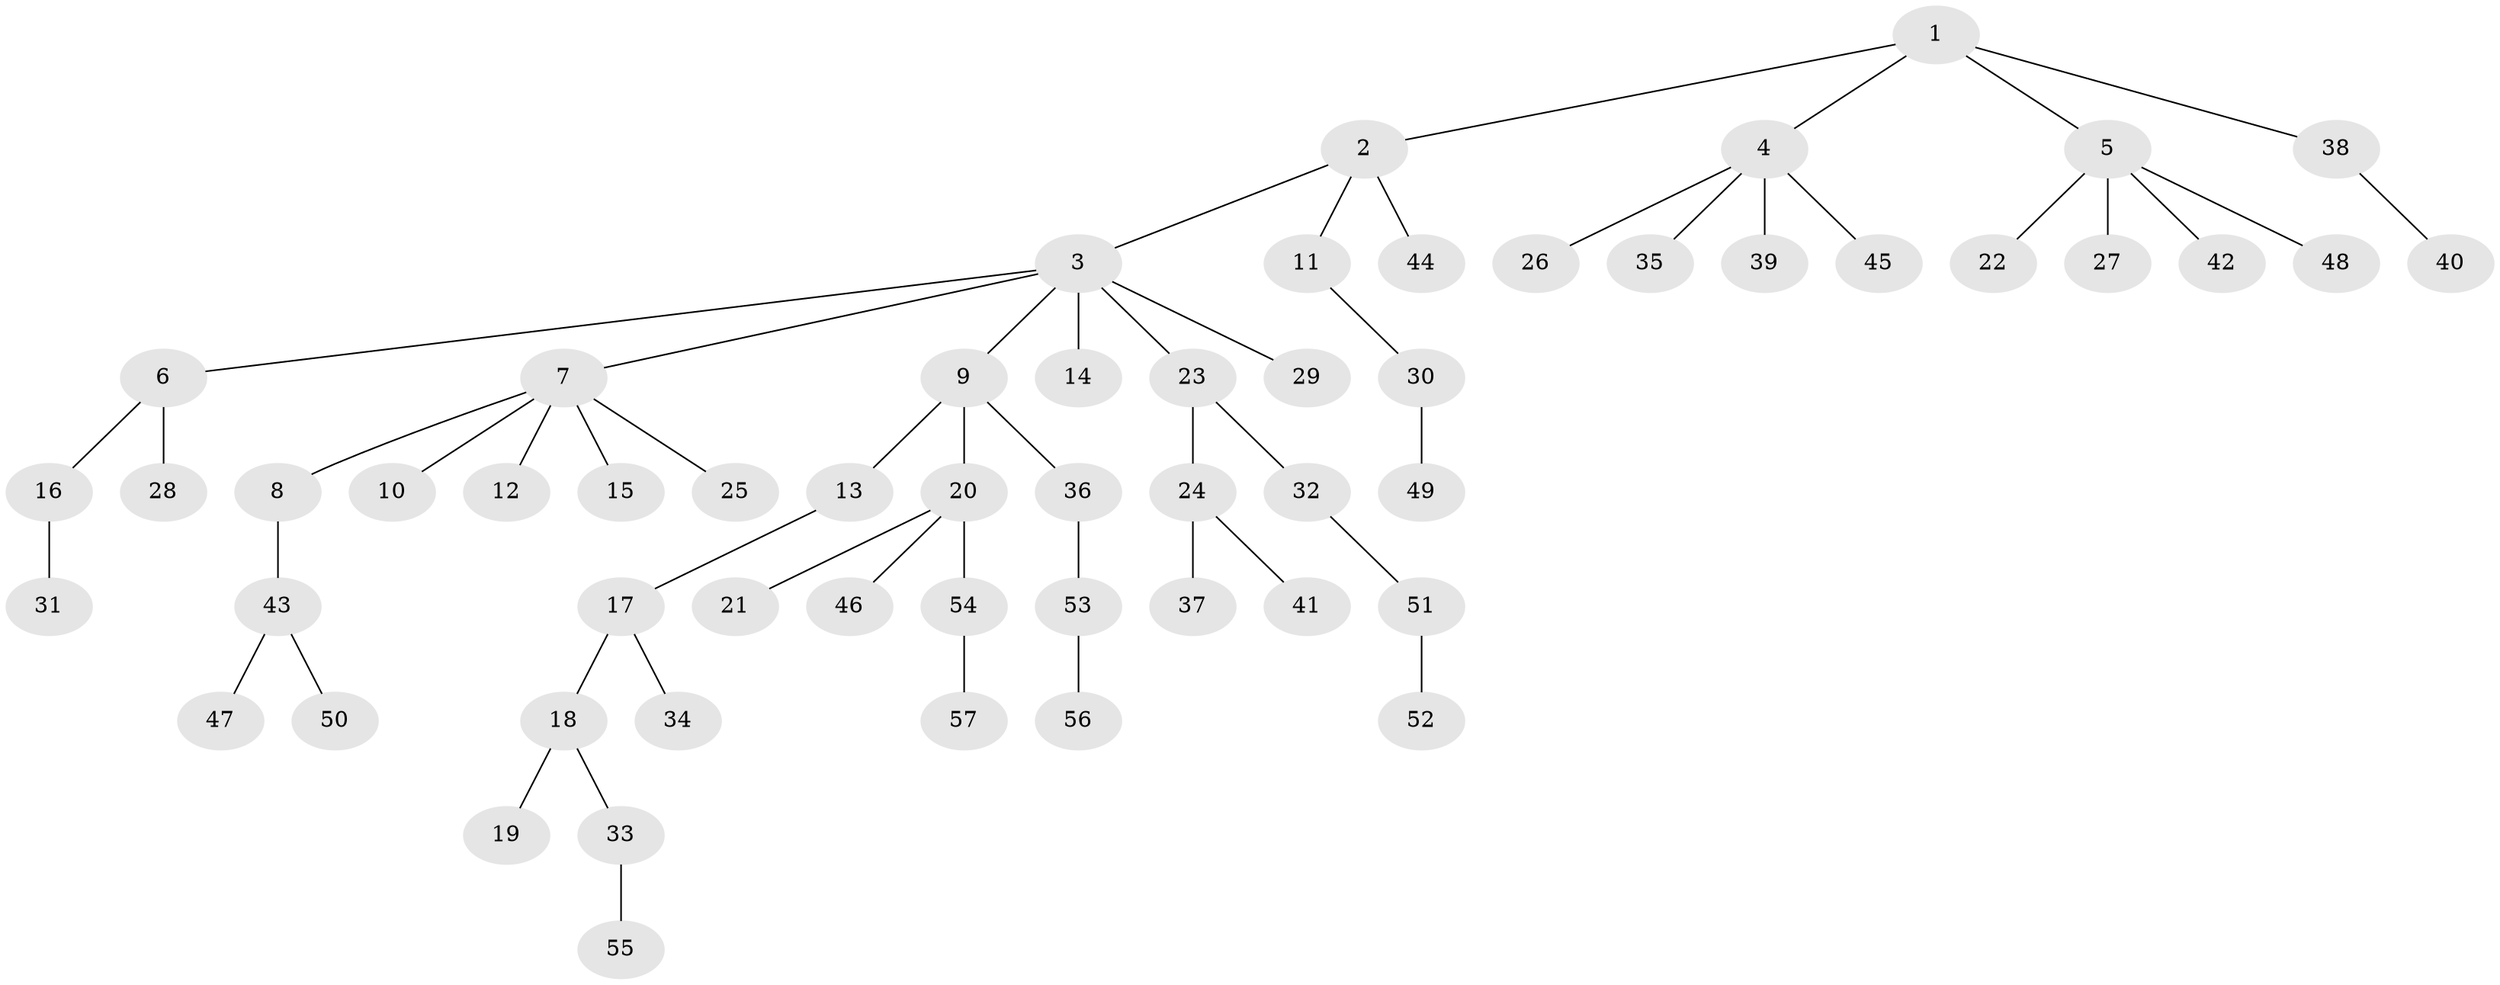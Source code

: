 // original degree distribution, {4: 0.0625, 5: 0.0375, 8: 0.0125, 6: 0.0125, 3: 0.0875, 7: 0.0125, 2: 0.2375, 1: 0.5375}
// Generated by graph-tools (version 1.1) at 2025/51/03/04/25 22:51:58]
// undirected, 57 vertices, 56 edges
graph export_dot {
  node [color=gray90,style=filled];
  1;
  2;
  3;
  4;
  5;
  6;
  7;
  8;
  9;
  10;
  11;
  12;
  13;
  14;
  15;
  16;
  17;
  18;
  19;
  20;
  21;
  22;
  23;
  24;
  25;
  26;
  27;
  28;
  29;
  30;
  31;
  32;
  33;
  34;
  35;
  36;
  37;
  38;
  39;
  40;
  41;
  42;
  43;
  44;
  45;
  46;
  47;
  48;
  49;
  50;
  51;
  52;
  53;
  54;
  55;
  56;
  57;
  1 -- 2 [weight=1.0];
  1 -- 4 [weight=1.0];
  1 -- 5 [weight=1.0];
  1 -- 38 [weight=1.0];
  2 -- 3 [weight=1.0];
  2 -- 11 [weight=1.0];
  2 -- 44 [weight=1.0];
  3 -- 6 [weight=1.0];
  3 -- 7 [weight=1.0];
  3 -- 9 [weight=1.0];
  3 -- 14 [weight=1.0];
  3 -- 23 [weight=1.0];
  3 -- 29 [weight=1.0];
  4 -- 26 [weight=1.0];
  4 -- 35 [weight=1.0];
  4 -- 39 [weight=1.0];
  4 -- 45 [weight=1.0];
  5 -- 22 [weight=1.0];
  5 -- 27 [weight=1.0];
  5 -- 42 [weight=1.0];
  5 -- 48 [weight=1.0];
  6 -- 16 [weight=1.0];
  6 -- 28 [weight=1.0];
  7 -- 8 [weight=1.0];
  7 -- 10 [weight=1.0];
  7 -- 12 [weight=1.0];
  7 -- 15 [weight=1.0];
  7 -- 25 [weight=1.0];
  8 -- 43 [weight=1.0];
  9 -- 13 [weight=1.0];
  9 -- 20 [weight=1.0];
  9 -- 36 [weight=1.0];
  11 -- 30 [weight=1.0];
  13 -- 17 [weight=1.0];
  16 -- 31 [weight=1.0];
  17 -- 18 [weight=1.0];
  17 -- 34 [weight=1.0];
  18 -- 19 [weight=1.0];
  18 -- 33 [weight=1.0];
  20 -- 21 [weight=1.0];
  20 -- 46 [weight=1.0];
  20 -- 54 [weight=1.0];
  23 -- 24 [weight=1.0];
  23 -- 32 [weight=1.0];
  24 -- 37 [weight=1.0];
  24 -- 41 [weight=1.0];
  30 -- 49 [weight=1.0];
  32 -- 51 [weight=1.0];
  33 -- 55 [weight=1.0];
  36 -- 53 [weight=1.0];
  38 -- 40 [weight=1.0];
  43 -- 47 [weight=1.0];
  43 -- 50 [weight=1.0];
  51 -- 52 [weight=1.0];
  53 -- 56 [weight=1.0];
  54 -- 57 [weight=1.0];
}
